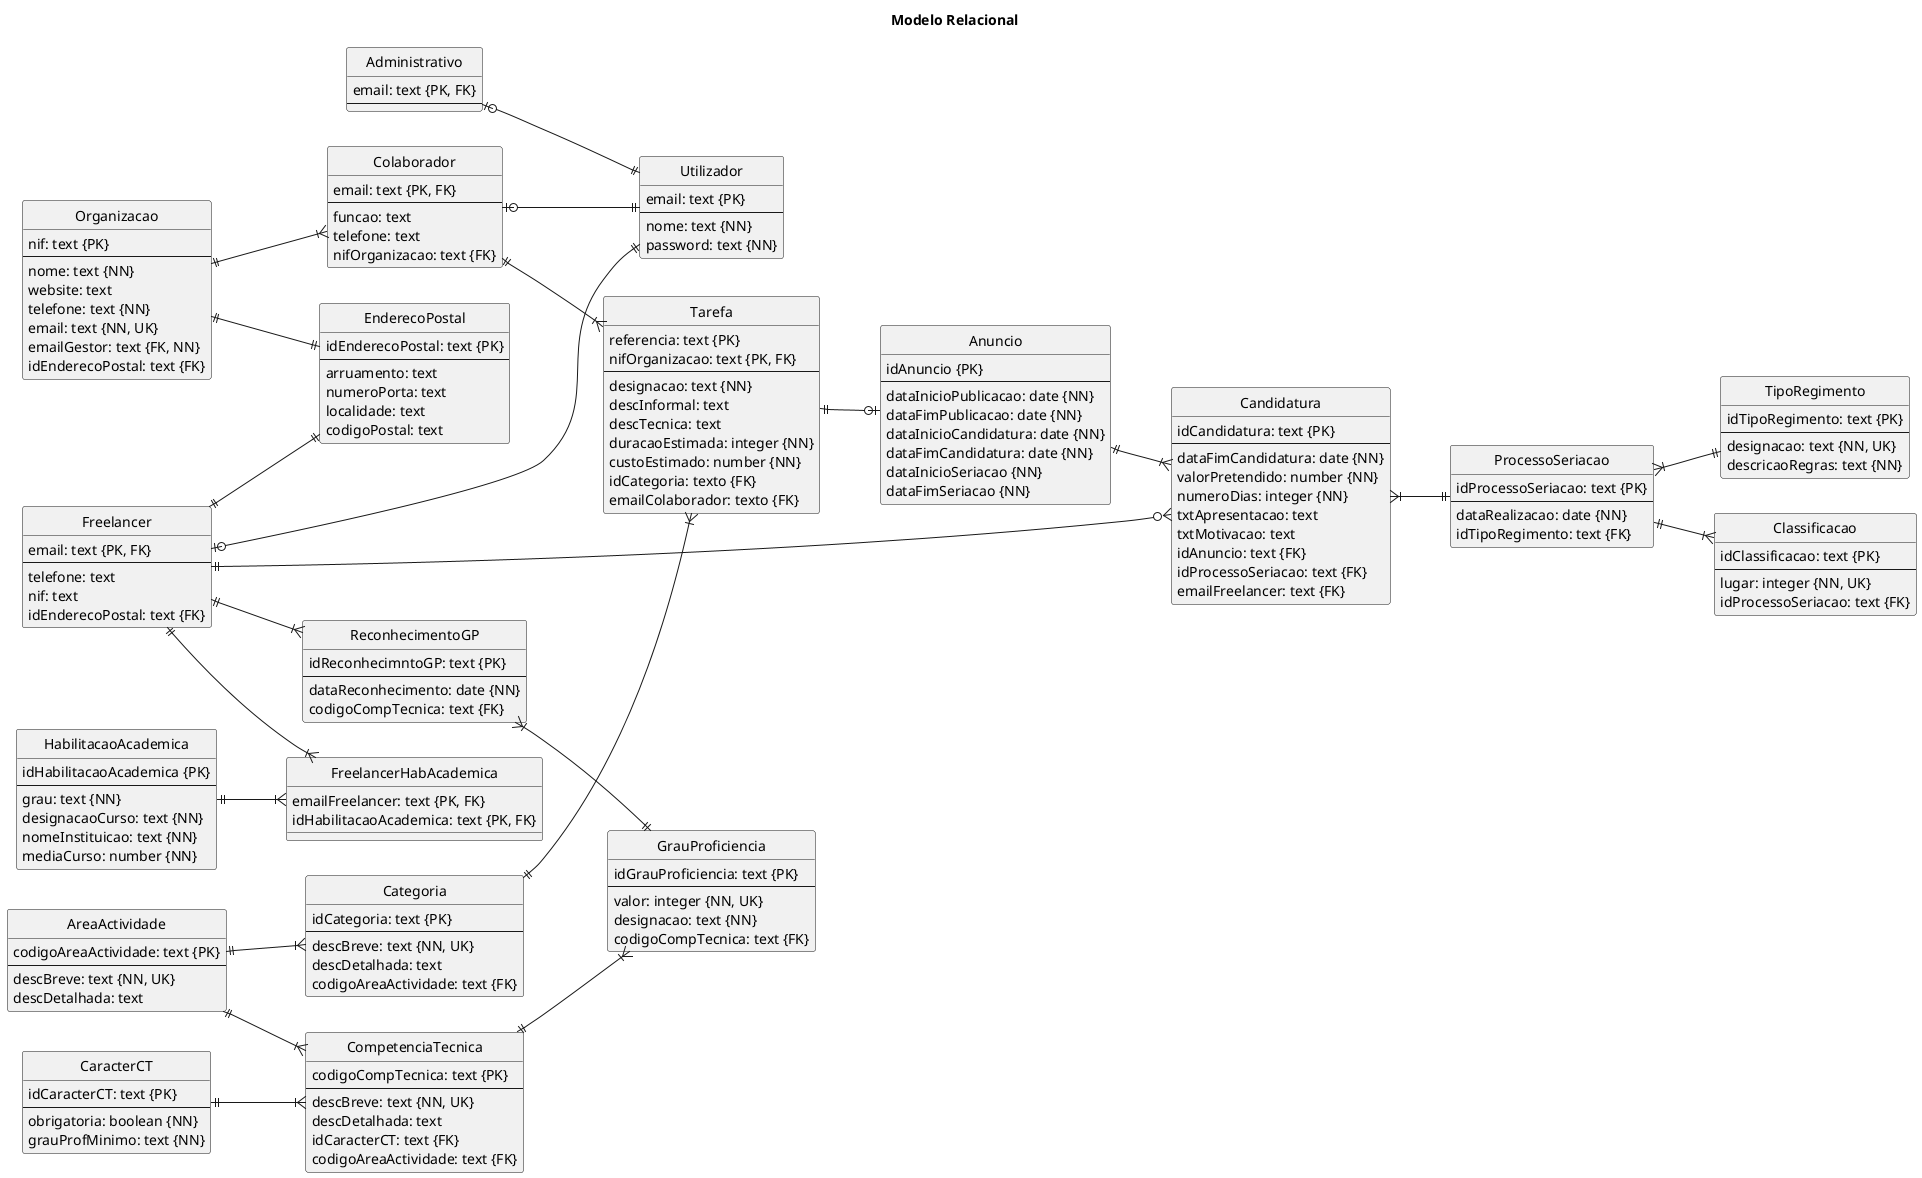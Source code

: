 @startuml

left to right direction
title Modelo Relacional

hide circle
'skinparam linetype ortho

entity "Organizacao" {
    nif: text {PK}     
    --
    nome: text {NN}
    website: text
    telefone: text {NN}
    email: text {NN, UK}
    emailGestor: text {FK, NN}
    idEnderecoPostal: text {FK}
}

entity "Colaborador" {
    email: text {PK, FK}
    --
    funcao: text
    telefone: text
    nifOrganizacao: text {FK}
}

entity "Utilizador" {
    email: text {PK}
    --
    nome: text {NN}
    password: text {NN}
}

entity "Administrativo" {
    email: text {PK, FK}
    --
}

entity "Categoria" {
    idCategoria: text {PK}
    --
    descBreve: text {NN, UK}
    descDetalhada: text
    codigoAreaActividade: text {FK}
}

entity "CompetenciaTecnica" {
    codigoCompTecnica: text {PK}
    --
    descBreve: text {NN, UK}
    descDetalhada: text
    idCaracterCT: text {FK}
    codigoAreaActividade: text {FK}
}

entity "AreaActividade" {
    codigoAreaActividade: text {PK}
    --
    descBreve: text {NN, UK}
    descDetalhada: text
}

entity "GrauProficiencia" {
    idGrauProficiencia: text {PK}
    --
    valor: integer {NN, UK}
    designacao: text {NN}
    codigoCompTecnica: text {FK}
}

entity "Freelancer" {
    email: text {PK, FK}
    --
    telefone: text
    nif: text
    idEnderecoPostal: text {FK}
}

entity "EnderecoPostal" {
    idEnderecoPostal: text {PK}
    --
    arruamento: text 
    numeroPorta: text 
    localidade: text 
    codigoPostal: text 
}

entity "Tarefa" {
    referencia: text {PK}
    nifOrganizacao: text {PK, FK}
    --
    designacao: text {NN}
    descInformal: text
    descTecnica: text
    duracaoEstimada: integer {NN}
    custoEstimado: number {NN}
    idCategoria: texto {FK}
    emailColaborador: texto {FK}
}

entity "Anuncio" {
    idAnuncio {PK}
    --
    dataInicioPublicacao: date {NN}
    dataFimPublicacao: date {NN}
    dataInicioCandidatura: date {NN}
    dataFimCandidatura: date {NN}
    dataInicioSeriacao {NN} 
    dataFimSeriacao {NN}
}

entity "ProcessoSeriacao" {
    idProcessoSeriacao: text {PK}
    --
    dataRealizacao: date {NN}
    idTipoRegimento: text {FK}
}

entity "TipoRegimento" {
    idTipoRegimento: text {PK}
    --
    designacao: text {NN, UK}
    descricaoRegras: text {NN}
}

entity "Classificacao" {
    idClassificacao: text {PK}
    --
    lugar: integer {NN, UK}
    idProcessoSeriacao: text {FK}
}

entity "Candidatura" {
    idCandidatura: text {PK}
    --
    dataFimCandidatura: date {NN}
    valorPretendido: number {NN}
    numeroDias: integer {NN}
    txtApresentacao: text
    txtMotivacao: text
    idAnuncio: text {FK}
    idProcessoSeriacao: text {FK}
    emailFreelancer: text {FK}
}

entity "HabilitacaoAcademica" {
    idHabilitacaoAcademica {PK}
    --
    grau: text {NN}
    designacaoCurso: text {NN}
    nomeInstituicao: text {NN}
    mediaCurso: number {NN}
}

entity "ReconhecimentoGP" {
    idReconhecimntoGP: text {PK}
    --
    dataReconhecimento: date {NN}
    codigoCompTecnica: text {FK}
}

entity "FreelancerHabAcademica" {
    emailFreelancer: text {PK, FK}
    idHabilitacaoAcademica: text {PK, FK}
}

entity "CaracterCT" {
    idCaracterCT: text {PK}
    --
    obrigatoria: boolean {NN}
    grauProfMinimo: text {NN}
}

AreaActividade ||--|{ Categoria
Freelancer |o--|| Utilizador
Administrativo |o--|| Utilizador
AreaActividade ||--|{ CompetenciaTecnica
CompetenciaTecnica ||--|{ GrauProficiencia
Colaborador ||--|{ Tarefa
Categoria ||--|{ Tarefa
Tarefa ||--o| Anuncio
Organizacao ||--|{ Colaborador
Colaborador |o--|| Utilizador
Anuncio ||--|{ Candidatura
Freelancer||--o{ Candidatura
Organizacao ||--|| EnderecoPostal
Freelancer ||--|| EnderecoPostal
Candidatura }|--|| ProcessoSeriacao
ProcessoSeriacao }|--|| TipoRegimento
ProcessoSeriacao ||--|{ Classificacao
Freelancer ||--|{ FreelancerHabAcademica
HabilitacaoAcademica ||--|{ FreelancerHabAcademica
 Freelancer ||--|{ ReconhecimentoGP
ReconhecimentoGP }|--|| GrauProficiencia
CaracterCT ||--|{ CompetenciaTecnica


@enduml